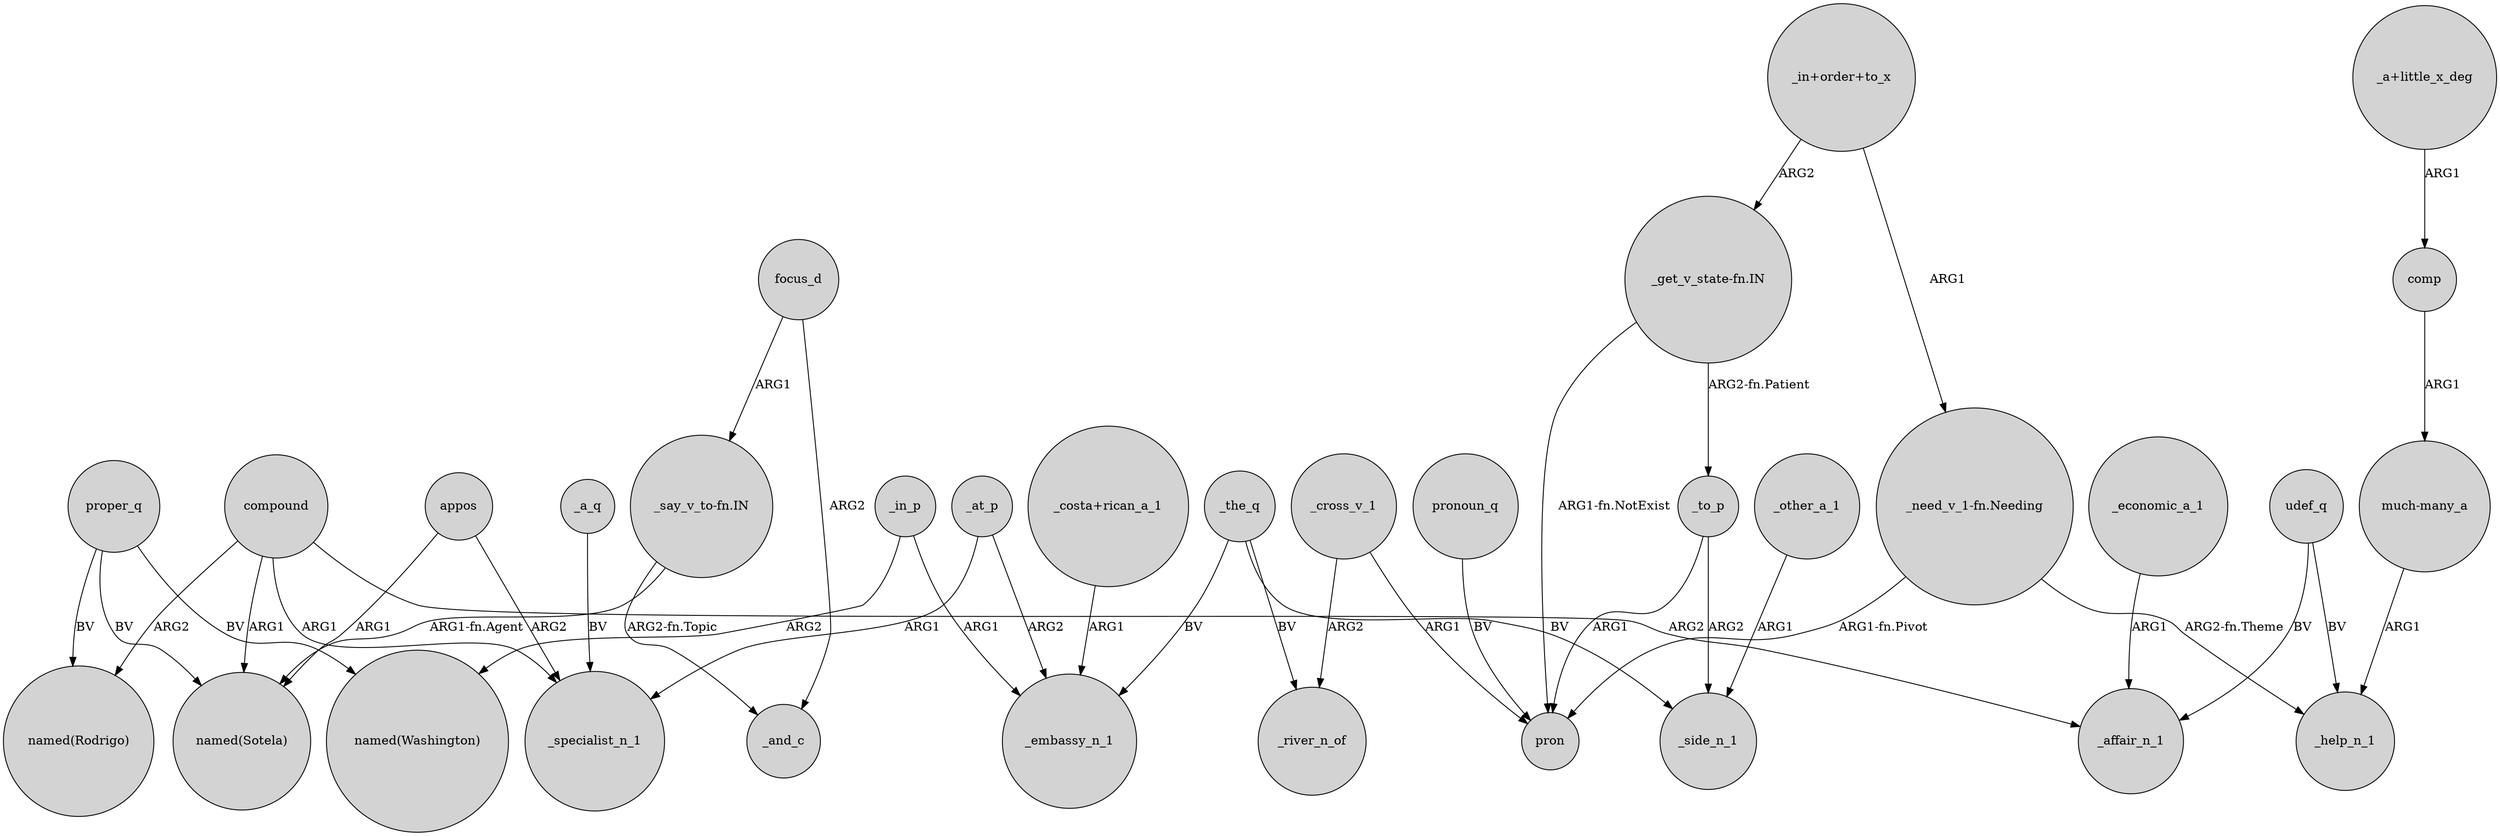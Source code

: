 digraph {
	node [shape=circle style=filled]
	appos -> "named(Sotela)" [label=ARG1]
	"_get_v_state-fn.IN" -> pron [label="ARG1-fn.NotExist"]
	proper_q -> "named(Sotela)" [label=BV]
	"_need_v_1-fn.Needing" -> _help_n_1 [label="ARG2-fn.Theme"]
	_to_p -> pron [label=ARG1]
	compound -> _specialist_n_1 [label=ARG1]
	_cross_v_1 -> _river_n_of [label=ARG2]
	_the_q -> _side_n_1 [label=BV]
	udef_q -> _affair_n_1 [label=BV]
	_economic_a_1 -> _affair_n_1 [label=ARG1]
	"_in+order+to_x" -> "_need_v_1-fn.Needing" [label=ARG1]
	_the_q -> _river_n_of [label=BV]
	_other_a_1 -> _side_n_1 [label=ARG1]
	"_get_v_state-fn.IN" -> _to_p [label="ARG2-fn.Patient"]
	_the_q -> _embassy_n_1 [label=BV]
	"much-many_a" -> _help_n_1 [label=ARG1]
	_cross_v_1 -> pron [label=ARG1]
	focus_d -> _and_c [label=ARG2]
	proper_q -> "named(Washington)" [label=BV]
	pronoun_q -> pron [label=BV]
	"_costa+rican_a_1" -> _embassy_n_1 [label=ARG1]
	_at_p -> _specialist_n_1 [label=ARG1]
	comp -> "much-many_a" [label=ARG1]
	proper_q -> "named(Rodrigo)" [label=BV]
	"_need_v_1-fn.Needing" -> pron [label="ARG1-fn.Pivot"]
	_at_p -> _embassy_n_1 [label=ARG2]
	"_say_v_to-fn.IN" -> _and_c [label="ARG2-fn.Topic"]
	compound -> "named(Rodrigo)" [label=ARG2]
	compound -> _affair_n_1 [label=ARG2]
	udef_q -> _help_n_1 [label=BV]
	_in_p -> _embassy_n_1 [label=ARG1]
	appos -> _specialist_n_1 [label=ARG2]
	"_a+little_x_deg" -> comp [label=ARG1]
	_to_p -> _side_n_1 [label=ARG2]
	"_say_v_to-fn.IN" -> "named(Sotela)" [label="ARG1-fn.Agent"]
	_in_p -> "named(Washington)" [label=ARG2]
	compound -> "named(Sotela)" [label=ARG1]
	"_in+order+to_x" -> "_get_v_state-fn.IN" [label=ARG2]
	focus_d -> "_say_v_to-fn.IN" [label=ARG1]
	_a_q -> _specialist_n_1 [label=BV]
}
